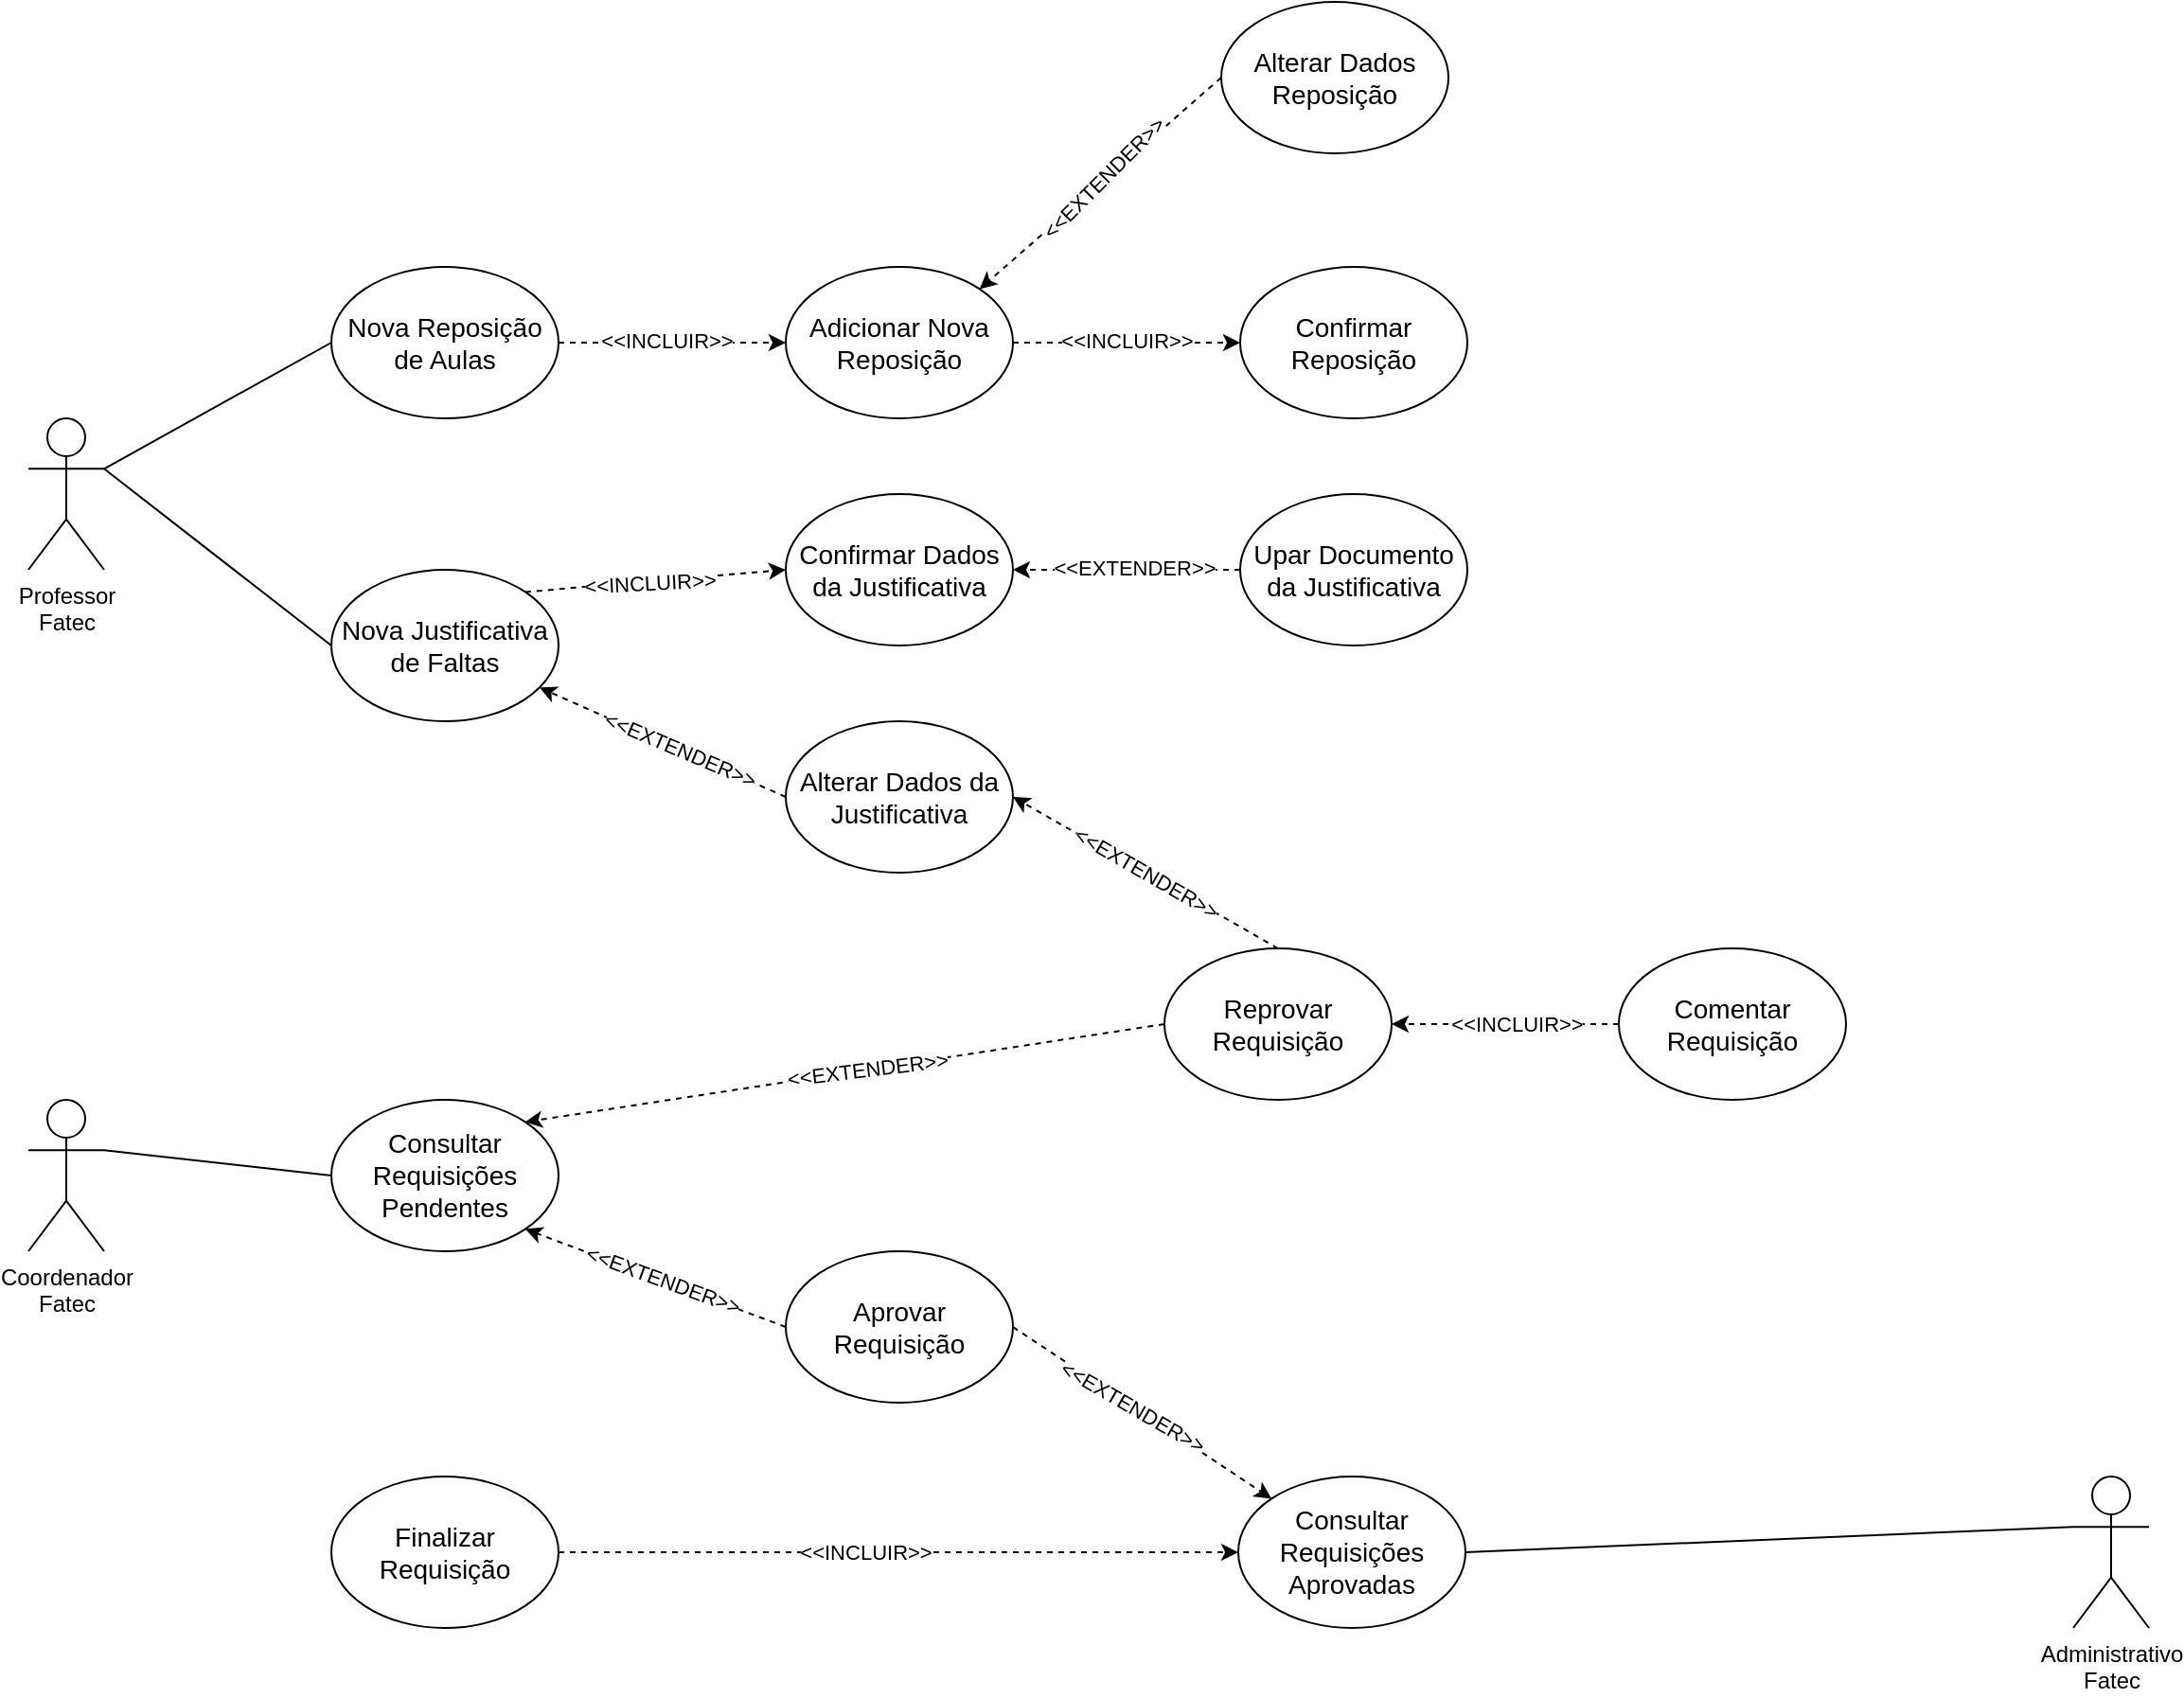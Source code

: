 <mxfile version="24.8.4">
  <diagram name="Page-1" id="Ya580sgnpsiJJGxzpUvL">
    <mxGraphModel dx="2607" dy="1342" grid="1" gridSize="10" guides="1" tooltips="1" connect="1" arrows="1" fold="1" page="1" pageScale="1" pageWidth="850" pageHeight="1100" math="0" shadow="0">
      <root>
        <mxCell id="0" />
        <mxCell id="1" parent="0" />
        <mxCell id="UxdINbvIdKSNyS2KtXZi-69" style="rounded=0;orthogonalLoop=1;jettySize=auto;html=1;exitX=1;exitY=0.333;exitDx=0;exitDy=0;exitPerimeter=0;entryX=0;entryY=0.5;entryDx=0;entryDy=0;endArrow=none;endFill=0;" edge="1" parent="1" source="UxdINbvIdKSNyS2KtXZi-13" target="UxdINbvIdKSNyS2KtXZi-15">
          <mxGeometry relative="1" as="geometry" />
        </mxCell>
        <mxCell id="UxdINbvIdKSNyS2KtXZi-70" style="rounded=0;orthogonalLoop=1;jettySize=auto;html=1;exitX=1;exitY=0.333;exitDx=0;exitDy=0;exitPerimeter=0;entryX=0;entryY=0.5;entryDx=0;entryDy=0;endArrow=none;endFill=0;" edge="1" parent="1" source="UxdINbvIdKSNyS2KtXZi-13" target="UxdINbvIdKSNyS2KtXZi-14">
          <mxGeometry relative="1" as="geometry" />
        </mxCell>
        <mxCell id="UxdINbvIdKSNyS2KtXZi-13" value="Professor&lt;br&gt;Fatec" style="shape=umlActor;verticalLabelPosition=bottom;verticalAlign=top;html=1;outlineConnect=0;" vertex="1" parent="1">
          <mxGeometry x="40" y="520" width="40" height="80" as="geometry" />
        </mxCell>
        <mxCell id="UxdINbvIdKSNyS2KtXZi-17" style="rounded=0;orthogonalLoop=1;jettySize=auto;html=1;exitX=1;exitY=0;exitDx=0;exitDy=0;entryX=0;entryY=0.5;entryDx=0;entryDy=0;dashed=1;" edge="1" parent="1" source="UxdINbvIdKSNyS2KtXZi-14" target="UxdINbvIdKSNyS2KtXZi-16">
          <mxGeometry relative="1" as="geometry" />
        </mxCell>
        <mxCell id="UxdINbvIdKSNyS2KtXZi-18" value="&amp;lt;&amp;lt;INCLUIR&amp;gt;&amp;gt;" style="edgeLabel;html=1;align=center;verticalAlign=middle;resizable=0;points=[];rotation=357;" vertex="1" connectable="0" parent="UxdINbvIdKSNyS2KtXZi-17">
          <mxGeometry x="-0.298" relative="1" as="geometry">
            <mxPoint x="17" y="-1" as="offset" />
          </mxGeometry>
        </mxCell>
        <mxCell id="UxdINbvIdKSNyS2KtXZi-14" value="&lt;span style=&quot;font-size: 14px;&quot;&gt;Nova Justificativa de Faltas&lt;/span&gt;" style="ellipse;whiteSpace=wrap;html=1;" vertex="1" parent="1">
          <mxGeometry x="200" y="600" width="120" height="80" as="geometry" />
        </mxCell>
        <mxCell id="UxdINbvIdKSNyS2KtXZi-25" style="edgeStyle=orthogonalEdgeStyle;rounded=0;orthogonalLoop=1;jettySize=auto;html=1;exitX=1;exitY=0.5;exitDx=0;exitDy=0;entryX=0;entryY=0.5;entryDx=0;entryDy=0;dashed=1;" edge="1" parent="1" source="UxdINbvIdKSNyS2KtXZi-15" target="UxdINbvIdKSNyS2KtXZi-23">
          <mxGeometry relative="1" as="geometry" />
        </mxCell>
        <mxCell id="UxdINbvIdKSNyS2KtXZi-27" value="&amp;lt;&amp;lt;INCLUIR&amp;gt;&amp;gt;" style="edgeLabel;html=1;align=center;verticalAlign=middle;resizable=0;points=[];" vertex="1" connectable="0" parent="UxdINbvIdKSNyS2KtXZi-25">
          <mxGeometry x="-0.061" y="-1" relative="1" as="geometry">
            <mxPoint y="-2" as="offset" />
          </mxGeometry>
        </mxCell>
        <mxCell id="UxdINbvIdKSNyS2KtXZi-15" value="&lt;span style=&quot;font-size: 14px;&quot;&gt;Nova Reposição de Aulas&lt;/span&gt;" style="ellipse;whiteSpace=wrap;html=1;" vertex="1" parent="1">
          <mxGeometry x="200" y="440" width="120" height="80" as="geometry" />
        </mxCell>
        <mxCell id="UxdINbvIdKSNyS2KtXZi-16" value="&lt;span style=&quot;font-size: 14px;&quot;&gt;Confirmar Dados da Justificativa&lt;/span&gt;" style="ellipse;whiteSpace=wrap;html=1;" vertex="1" parent="1">
          <mxGeometry x="440" y="560" width="120" height="80" as="geometry" />
        </mxCell>
        <mxCell id="UxdINbvIdKSNyS2KtXZi-20" style="rounded=0;orthogonalLoop=1;jettySize=auto;html=1;exitX=0;exitY=0.5;exitDx=0;exitDy=0;dashed=1;" edge="1" parent="1" source="UxdINbvIdKSNyS2KtXZi-19" target="UxdINbvIdKSNyS2KtXZi-14">
          <mxGeometry relative="1" as="geometry" />
        </mxCell>
        <mxCell id="UxdINbvIdKSNyS2KtXZi-21" value="&amp;lt;&amp;lt;EXTENDER&amp;gt;&amp;gt;" style="edgeLabel;html=1;align=center;verticalAlign=middle;resizable=0;points=[];rotation=23;" vertex="1" connectable="0" parent="UxdINbvIdKSNyS2KtXZi-20">
          <mxGeometry x="0.02" y="-1" relative="1" as="geometry">
            <mxPoint x="10" y="5" as="offset" />
          </mxGeometry>
        </mxCell>
        <mxCell id="UxdINbvIdKSNyS2KtXZi-19" value="&lt;span style=&quot;font-size: 14px;&quot;&gt;Alterar Dados da Justificativa&lt;/span&gt;" style="ellipse;whiteSpace=wrap;html=1;" vertex="1" parent="1">
          <mxGeometry x="440" y="680" width="120" height="80" as="geometry" />
        </mxCell>
        <mxCell id="UxdINbvIdKSNyS2KtXZi-26" style="edgeStyle=orthogonalEdgeStyle;rounded=0;orthogonalLoop=1;jettySize=auto;html=1;exitX=1;exitY=0.5;exitDx=0;exitDy=0;entryX=0;entryY=0.5;entryDx=0;entryDy=0;dashed=1;" edge="1" parent="1" source="UxdINbvIdKSNyS2KtXZi-23" target="UxdINbvIdKSNyS2KtXZi-24">
          <mxGeometry relative="1" as="geometry" />
        </mxCell>
        <mxCell id="UxdINbvIdKSNyS2KtXZi-28" value="&amp;lt;&amp;lt;INCLUIR&amp;gt;&amp;gt;" style="edgeLabel;html=1;align=center;verticalAlign=middle;resizable=0;points=[];" vertex="1" connectable="0" parent="UxdINbvIdKSNyS2KtXZi-26">
          <mxGeometry x="-0.069" y="2" relative="1" as="geometry">
            <mxPoint x="4" y="1" as="offset" />
          </mxGeometry>
        </mxCell>
        <mxCell id="UxdINbvIdKSNyS2KtXZi-23" value="&lt;span style=&quot;font-size: 14px;&quot;&gt;Adicionar Nova Reposição&lt;/span&gt;" style="ellipse;whiteSpace=wrap;html=1;" vertex="1" parent="1">
          <mxGeometry x="440" y="440" width="120" height="80" as="geometry" />
        </mxCell>
        <mxCell id="UxdINbvIdKSNyS2KtXZi-24" value="&lt;span style=&quot;font-size: 14px;&quot;&gt;Confirmar Reposição&lt;/span&gt;" style="ellipse;whiteSpace=wrap;html=1;" vertex="1" parent="1">
          <mxGeometry x="680" y="440" width="120" height="80" as="geometry" />
        </mxCell>
        <mxCell id="UxdINbvIdKSNyS2KtXZi-30" style="edgeStyle=orthogonalEdgeStyle;rounded=0;orthogonalLoop=1;jettySize=auto;html=1;exitX=0;exitY=0.5;exitDx=0;exitDy=0;entryX=1;entryY=0.5;entryDx=0;entryDy=0;dashed=1;" edge="1" parent="1" source="UxdINbvIdKSNyS2KtXZi-29" target="UxdINbvIdKSNyS2KtXZi-16">
          <mxGeometry relative="1" as="geometry" />
        </mxCell>
        <mxCell id="UxdINbvIdKSNyS2KtXZi-31" value="&amp;lt;&amp;lt;EXTENDER&amp;gt;&amp;gt;" style="edgeLabel;html=1;align=center;verticalAlign=middle;resizable=0;points=[];" vertex="1" connectable="0" parent="UxdINbvIdKSNyS2KtXZi-30">
          <mxGeometry x="0.107" y="1" relative="1" as="geometry">
            <mxPoint x="10" y="-2" as="offset" />
          </mxGeometry>
        </mxCell>
        <mxCell id="UxdINbvIdKSNyS2KtXZi-29" value="&lt;span style=&quot;font-size: 14px;&quot;&gt;Upar Documento da Justificativa&lt;/span&gt;" style="ellipse;whiteSpace=wrap;html=1;" vertex="1" parent="1">
          <mxGeometry x="680" y="560" width="120" height="80" as="geometry" />
        </mxCell>
        <mxCell id="UxdINbvIdKSNyS2KtXZi-33" style="rounded=0;orthogonalLoop=1;jettySize=auto;html=1;exitX=0;exitY=0.5;exitDx=0;exitDy=0;entryX=1;entryY=0;entryDx=0;entryDy=0;dashed=1;" edge="1" parent="1" source="UxdINbvIdKSNyS2KtXZi-32" target="UxdINbvIdKSNyS2KtXZi-23">
          <mxGeometry relative="1" as="geometry" />
        </mxCell>
        <mxCell id="UxdINbvIdKSNyS2KtXZi-34" value="&amp;lt;&amp;lt;EXTENDER&amp;gt;&amp;gt;" style="edgeLabel;html=1;align=center;verticalAlign=middle;resizable=0;points=[];rotation=-45;" vertex="1" connectable="0" parent="UxdINbvIdKSNyS2KtXZi-33">
          <mxGeometry x="0.09" y="2" relative="1" as="geometry">
            <mxPoint x="6" y="-9" as="offset" />
          </mxGeometry>
        </mxCell>
        <mxCell id="UxdINbvIdKSNyS2KtXZi-32" value="&lt;span style=&quot;font-size: 14px;&quot;&gt;Alterar Dados Reposição&lt;/span&gt;" style="ellipse;whiteSpace=wrap;html=1;" vertex="1" parent="1">
          <mxGeometry x="670" y="300" width="120" height="80" as="geometry" />
        </mxCell>
        <mxCell id="UxdINbvIdKSNyS2KtXZi-49" style="rounded=0;orthogonalLoop=1;jettySize=auto;html=1;exitX=1;exitY=0.333;exitDx=0;exitDy=0;exitPerimeter=0;entryX=0;entryY=0.5;entryDx=0;entryDy=0;endArrow=none;endFill=0;" edge="1" parent="1" source="UxdINbvIdKSNyS2KtXZi-37" target="UxdINbvIdKSNyS2KtXZi-38">
          <mxGeometry relative="1" as="geometry" />
        </mxCell>
        <mxCell id="UxdINbvIdKSNyS2KtXZi-37" value="Coordenador&lt;br&gt;Fatec" style="shape=umlActor;verticalLabelPosition=bottom;verticalAlign=top;html=1;outlineConnect=0;" vertex="1" parent="1">
          <mxGeometry x="40" y="880" width="40" height="80" as="geometry" />
        </mxCell>
        <mxCell id="UxdINbvIdKSNyS2KtXZi-38" value="&lt;span style=&quot;font-size: 14px;&quot;&gt;Consultar Requisições Pendentes&lt;/span&gt;" style="ellipse;whiteSpace=wrap;html=1;" vertex="1" parent="1">
          <mxGeometry x="200" y="880" width="120" height="80" as="geometry" />
        </mxCell>
        <mxCell id="UxdINbvIdKSNyS2KtXZi-43" style="rounded=0;orthogonalLoop=1;jettySize=auto;html=1;exitX=0;exitY=0.5;exitDx=0;exitDy=0;entryX=1;entryY=1;entryDx=0;entryDy=0;dashed=1;" edge="1" parent="1" source="UxdINbvIdKSNyS2KtXZi-39" target="UxdINbvIdKSNyS2KtXZi-38">
          <mxGeometry relative="1" as="geometry" />
        </mxCell>
        <mxCell id="UxdINbvIdKSNyS2KtXZi-44" value="&amp;lt;&amp;lt;EXTENDER&amp;gt;&amp;gt;" style="edgeLabel;html=1;align=center;verticalAlign=middle;resizable=0;points=[];rotation=20;" vertex="1" connectable="0" parent="UxdINbvIdKSNyS2KtXZi-43">
          <mxGeometry x="0.139" relative="1" as="geometry">
            <mxPoint x="13" y="4" as="offset" />
          </mxGeometry>
        </mxCell>
        <mxCell id="UxdINbvIdKSNyS2KtXZi-58" style="rounded=0;orthogonalLoop=1;jettySize=auto;html=1;exitX=1;exitY=0.5;exitDx=0;exitDy=0;entryX=0;entryY=0;entryDx=0;entryDy=0;dashed=1;" edge="1" parent="1" source="UxdINbvIdKSNyS2KtXZi-39" target="UxdINbvIdKSNyS2KtXZi-51">
          <mxGeometry relative="1" as="geometry" />
        </mxCell>
        <mxCell id="UxdINbvIdKSNyS2KtXZi-59" value="&amp;lt;&amp;lt;EXTENDER&amp;gt;&amp;gt;" style="edgeLabel;html=1;align=center;verticalAlign=middle;resizable=0;points=[];rotation=30;" vertex="1" connectable="0" parent="UxdINbvIdKSNyS2KtXZi-58">
          <mxGeometry x="-0.081" relative="1" as="geometry">
            <mxPoint as="offset" />
          </mxGeometry>
        </mxCell>
        <mxCell id="UxdINbvIdKSNyS2KtXZi-39" value="&lt;span style=&quot;font-size: 14px;&quot;&gt;Aprovar Requisição&lt;/span&gt;" style="ellipse;whiteSpace=wrap;html=1;" vertex="1" parent="1">
          <mxGeometry x="440" y="960" width="120" height="80" as="geometry" />
        </mxCell>
        <mxCell id="UxdINbvIdKSNyS2KtXZi-45" style="rounded=0;orthogonalLoop=1;jettySize=auto;html=1;exitX=0;exitY=0.5;exitDx=0;exitDy=0;dashed=1;entryX=1;entryY=0;entryDx=0;entryDy=0;" edge="1" parent="1" source="UxdINbvIdKSNyS2KtXZi-40" target="UxdINbvIdKSNyS2KtXZi-38">
          <mxGeometry relative="1" as="geometry">
            <mxPoint x="330" y="910" as="targetPoint" />
          </mxGeometry>
        </mxCell>
        <mxCell id="UxdINbvIdKSNyS2KtXZi-46" value="&amp;lt;&amp;lt;EXTENDER&amp;gt;&amp;gt;" style="edgeLabel;html=1;align=center;verticalAlign=middle;resizable=0;points=[];rotation=353;" vertex="1" connectable="0" parent="UxdINbvIdKSNyS2KtXZi-45">
          <mxGeometry x="0.283" y="-1" relative="1" as="geometry">
            <mxPoint x="59" y="-8" as="offset" />
          </mxGeometry>
        </mxCell>
        <mxCell id="UxdINbvIdKSNyS2KtXZi-72" style="rounded=0;orthogonalLoop=1;jettySize=auto;html=1;exitX=0.5;exitY=0;exitDx=0;exitDy=0;entryX=1;entryY=0.5;entryDx=0;entryDy=0;dashed=1;" edge="1" parent="1" source="UxdINbvIdKSNyS2KtXZi-40" target="UxdINbvIdKSNyS2KtXZi-19">
          <mxGeometry relative="1" as="geometry" />
        </mxCell>
        <mxCell id="UxdINbvIdKSNyS2KtXZi-73" value="&amp;lt;&amp;lt;EXTENDER&amp;gt;&amp;gt;" style="edgeLabel;html=1;align=center;verticalAlign=middle;resizable=0;points=[];rotation=30;" vertex="1" connectable="0" parent="UxdINbvIdKSNyS2KtXZi-72">
          <mxGeometry relative="1" as="geometry">
            <mxPoint as="offset" />
          </mxGeometry>
        </mxCell>
        <mxCell id="UxdINbvIdKSNyS2KtXZi-40" value="&lt;span style=&quot;font-size: 14px;&quot;&gt;Reprovar Requisição&lt;/span&gt;" style="ellipse;whiteSpace=wrap;html=1;" vertex="1" parent="1">
          <mxGeometry x="640" y="800" width="120" height="80" as="geometry" />
        </mxCell>
        <mxCell id="UxdINbvIdKSNyS2KtXZi-47" style="edgeStyle=orthogonalEdgeStyle;rounded=0;orthogonalLoop=1;jettySize=auto;html=1;exitX=0;exitY=0.5;exitDx=0;exitDy=0;entryX=1;entryY=0.5;entryDx=0;entryDy=0;dashed=1;" edge="1" parent="1" source="UxdINbvIdKSNyS2KtXZi-41" target="UxdINbvIdKSNyS2KtXZi-40">
          <mxGeometry relative="1" as="geometry" />
        </mxCell>
        <mxCell id="UxdINbvIdKSNyS2KtXZi-48" value="&amp;lt;&amp;lt;INCLUIR&amp;gt;&amp;gt;" style="edgeLabel;html=1;align=center;verticalAlign=middle;resizable=0;points=[];" vertex="1" connectable="0" parent="UxdINbvIdKSNyS2KtXZi-47">
          <mxGeometry x="0.056" y="-2" relative="1" as="geometry">
            <mxPoint x="9" y="2" as="offset" />
          </mxGeometry>
        </mxCell>
        <mxCell id="UxdINbvIdKSNyS2KtXZi-41" value="&lt;span style=&quot;font-size: 14px;&quot;&gt;Comentar Requisição&lt;/span&gt;" style="ellipse;whiteSpace=wrap;html=1;" vertex="1" parent="1">
          <mxGeometry x="880" y="800" width="120" height="80" as="geometry" />
        </mxCell>
        <mxCell id="UxdINbvIdKSNyS2KtXZi-67" style="rounded=0;orthogonalLoop=1;jettySize=auto;html=1;exitX=0;exitY=0.333;exitDx=0;exitDy=0;exitPerimeter=0;entryX=1;entryY=0.5;entryDx=0;entryDy=0;endArrow=none;endFill=0;" edge="1" parent="1" source="UxdINbvIdKSNyS2KtXZi-50" target="UxdINbvIdKSNyS2KtXZi-51">
          <mxGeometry relative="1" as="geometry" />
        </mxCell>
        <mxCell id="UxdINbvIdKSNyS2KtXZi-50" value="Administrativo&lt;br&gt;Fatec" style="shape=umlActor;verticalLabelPosition=bottom;verticalAlign=top;html=1;outlineConnect=0;" vertex="1" parent="1">
          <mxGeometry x="1120" y="1079" width="40" height="80" as="geometry" />
        </mxCell>
        <mxCell id="UxdINbvIdKSNyS2KtXZi-51" value="&lt;span style=&quot;font-size: 14px;&quot;&gt;Consultar Requisições Aprovadas&lt;/span&gt;" style="ellipse;whiteSpace=wrap;html=1;" vertex="1" parent="1">
          <mxGeometry x="679" y="1079" width="120" height="80" as="geometry" />
        </mxCell>
        <mxCell id="UxdINbvIdKSNyS2KtXZi-53" style="rounded=0;orthogonalLoop=1;jettySize=auto;html=1;exitX=1;exitY=0.5;exitDx=0;exitDy=0;entryX=0;entryY=0.5;entryDx=0;entryDy=0;dashed=1;" edge="1" parent="1" source="UxdINbvIdKSNyS2KtXZi-52" target="UxdINbvIdKSNyS2KtXZi-51">
          <mxGeometry relative="1" as="geometry" />
        </mxCell>
        <mxCell id="UxdINbvIdKSNyS2KtXZi-54" value="&amp;lt;&amp;lt;INCLUIR&amp;gt;&amp;gt;" style="edgeLabel;html=1;align=center;verticalAlign=middle;resizable=0;points=[];rotation=0;" vertex="1" connectable="0" parent="UxdINbvIdKSNyS2KtXZi-53">
          <mxGeometry x="0.253" relative="1" as="geometry">
            <mxPoint x="-63" as="offset" />
          </mxGeometry>
        </mxCell>
        <mxCell id="UxdINbvIdKSNyS2KtXZi-52" value="&lt;span style=&quot;font-size: 14px;&quot;&gt;Finalizar Requisição&lt;/span&gt;" style="ellipse;whiteSpace=wrap;html=1;" vertex="1" parent="1">
          <mxGeometry x="200" y="1079" width="120" height="80" as="geometry" />
        </mxCell>
      </root>
    </mxGraphModel>
  </diagram>
</mxfile>
